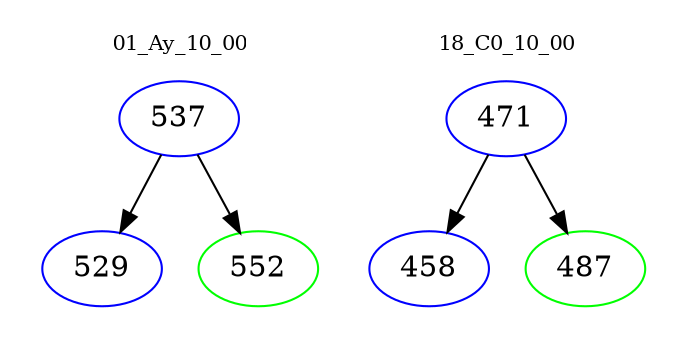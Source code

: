 digraph{
subgraph cluster_0 {
color = white
label = "01_Ay_10_00";
fontsize=10;
T0_537 [label="537", color="blue"]
T0_537 -> T0_529 [color="black"]
T0_529 [label="529", color="blue"]
T0_537 -> T0_552 [color="black"]
T0_552 [label="552", color="green"]
}
subgraph cluster_1 {
color = white
label = "18_C0_10_00";
fontsize=10;
T1_471 [label="471", color="blue"]
T1_471 -> T1_458 [color="black"]
T1_458 [label="458", color="blue"]
T1_471 -> T1_487 [color="black"]
T1_487 [label="487", color="green"]
}
}
